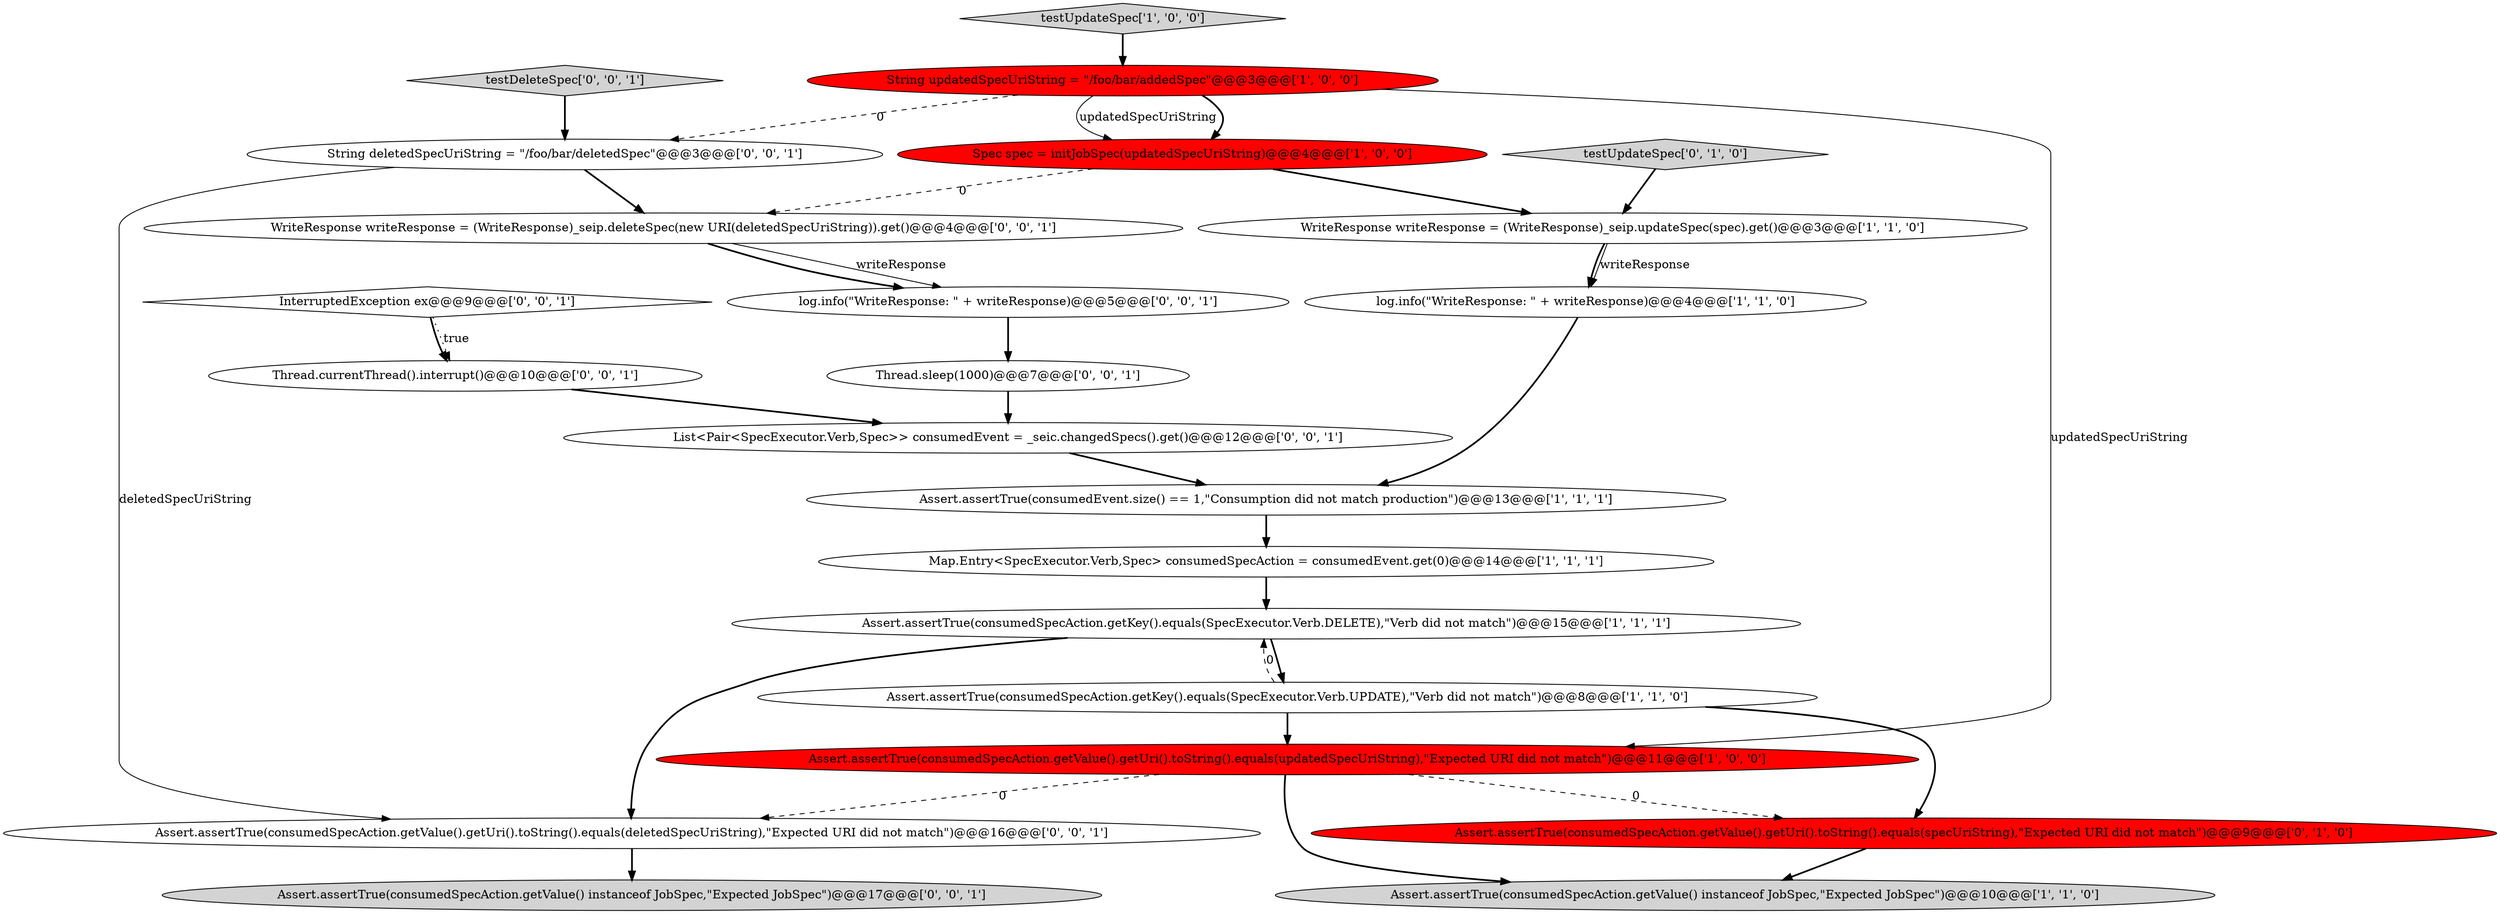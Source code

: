 digraph {
16 [style = filled, label = "String deletedSpecUriString = \"/foo/bar/deletedSpec\"@@@3@@@['0', '0', '1']", fillcolor = white, shape = ellipse image = "AAA0AAABBB3BBB"];
4 [style = filled, label = "Assert.assertTrue(consumedSpecAction.getKey().equals(SpecExecutor.Verb.DELETE),\"Verb did not match\")@@@15@@@['1', '1', '1']", fillcolor = white, shape = ellipse image = "AAA0AAABBB1BBB"];
12 [style = filled, label = "Assert.assertTrue(consumedSpecAction.getValue().getUri().toString().equals(specUriString),\"Expected URI did not match\")@@@9@@@['0', '1', '0']", fillcolor = red, shape = ellipse image = "AAA1AAABBB2BBB"];
8 [style = filled, label = "String updatedSpecUriString = \"/foo/bar/addedSpec\"@@@3@@@['1', '0', '0']", fillcolor = red, shape = ellipse image = "AAA1AAABBB1BBB"];
3 [style = filled, label = "Assert.assertTrue(consumedSpecAction.getKey().equals(SpecExecutor.Verb.UPDATE),\"Verb did not match\")@@@8@@@['1', '1', '0']", fillcolor = white, shape = ellipse image = "AAA0AAABBB1BBB"];
11 [style = filled, label = "testUpdateSpec['0', '1', '0']", fillcolor = lightgray, shape = diamond image = "AAA0AAABBB2BBB"];
15 [style = filled, label = "List<Pair<SpecExecutor.Verb,Spec>> consumedEvent = _seic.changedSpecs().get()@@@12@@@['0', '0', '1']", fillcolor = white, shape = ellipse image = "AAA0AAABBB3BBB"];
21 [style = filled, label = "Thread.sleep(1000)@@@7@@@['0', '0', '1']", fillcolor = white, shape = ellipse image = "AAA0AAABBB3BBB"];
6 [style = filled, label = "Assert.assertTrue(consumedSpecAction.getValue().getUri().toString().equals(updatedSpecUriString),\"Expected URI did not match\")@@@11@@@['1', '0', '0']", fillcolor = red, shape = ellipse image = "AAA1AAABBB1BBB"];
18 [style = filled, label = "log.info(\"WriteResponse: \" + writeResponse)@@@5@@@['0', '0', '1']", fillcolor = white, shape = ellipse image = "AAA0AAABBB3BBB"];
13 [style = filled, label = "Assert.assertTrue(consumedSpecAction.getValue() instanceof JobSpec,\"Expected JobSpec\")@@@17@@@['0', '0', '1']", fillcolor = lightgray, shape = ellipse image = "AAA0AAABBB3BBB"];
5 [style = filled, label = "Spec spec = initJobSpec(updatedSpecUriString)@@@4@@@['1', '0', '0']", fillcolor = red, shape = ellipse image = "AAA1AAABBB1BBB"];
2 [style = filled, label = "Assert.assertTrue(consumedEvent.size() == 1,\"Consumption did not match production\")@@@13@@@['1', '1', '1']", fillcolor = white, shape = ellipse image = "AAA0AAABBB1BBB"];
22 [style = filled, label = "Thread.currentThread().interrupt()@@@10@@@['0', '0', '1']", fillcolor = white, shape = ellipse image = "AAA0AAABBB3BBB"];
17 [style = filled, label = "Assert.assertTrue(consumedSpecAction.getValue().getUri().toString().equals(deletedSpecUriString),\"Expected URI did not match\")@@@16@@@['0', '0', '1']", fillcolor = white, shape = ellipse image = "AAA0AAABBB3BBB"];
14 [style = filled, label = "testDeleteSpec['0', '0', '1']", fillcolor = lightgray, shape = diamond image = "AAA0AAABBB3BBB"];
9 [style = filled, label = "log.info(\"WriteResponse: \" + writeResponse)@@@4@@@['1', '1', '0']", fillcolor = white, shape = ellipse image = "AAA0AAABBB1BBB"];
1 [style = filled, label = "WriteResponse writeResponse = (WriteResponse)_seip.updateSpec(spec).get()@@@3@@@['1', '1', '0']", fillcolor = white, shape = ellipse image = "AAA0AAABBB1BBB"];
20 [style = filled, label = "WriteResponse writeResponse = (WriteResponse)_seip.deleteSpec(new URI(deletedSpecUriString)).get()@@@4@@@['0', '0', '1']", fillcolor = white, shape = ellipse image = "AAA0AAABBB3BBB"];
19 [style = filled, label = "InterruptedException ex@@@9@@@['0', '0', '1']", fillcolor = white, shape = diamond image = "AAA0AAABBB3BBB"];
7 [style = filled, label = "Map.Entry<SpecExecutor.Verb,Spec> consumedSpecAction = consumedEvent.get(0)@@@14@@@['1', '1', '1']", fillcolor = white, shape = ellipse image = "AAA0AAABBB1BBB"];
10 [style = filled, label = "Assert.assertTrue(consumedSpecAction.getValue() instanceof JobSpec,\"Expected JobSpec\")@@@10@@@['1', '1', '0']", fillcolor = lightgray, shape = ellipse image = "AAA0AAABBB1BBB"];
0 [style = filled, label = "testUpdateSpec['1', '0', '0']", fillcolor = lightgray, shape = diamond image = "AAA0AAABBB1BBB"];
14->16 [style = bold, label=""];
4->3 [style = bold, label=""];
15->2 [style = bold, label=""];
8->16 [style = dashed, label="0"];
22->15 [style = bold, label=""];
4->17 [style = bold, label=""];
9->2 [style = bold, label=""];
11->1 [style = bold, label=""];
21->15 [style = bold, label=""];
3->6 [style = bold, label=""];
6->17 [style = dashed, label="0"];
7->4 [style = bold, label=""];
3->12 [style = bold, label=""];
3->4 [style = dashed, label="0"];
8->6 [style = solid, label="updatedSpecUriString"];
1->9 [style = bold, label=""];
5->20 [style = dashed, label="0"];
6->12 [style = dashed, label="0"];
20->18 [style = solid, label="writeResponse"];
20->18 [style = bold, label=""];
5->1 [style = bold, label=""];
1->9 [style = solid, label="writeResponse"];
12->10 [style = bold, label=""];
8->5 [style = bold, label=""];
6->10 [style = bold, label=""];
16->17 [style = solid, label="deletedSpecUriString"];
8->5 [style = solid, label="updatedSpecUriString"];
19->22 [style = dotted, label="true"];
0->8 [style = bold, label=""];
17->13 [style = bold, label=""];
2->7 [style = bold, label=""];
18->21 [style = bold, label=""];
16->20 [style = bold, label=""];
19->22 [style = bold, label=""];
}
